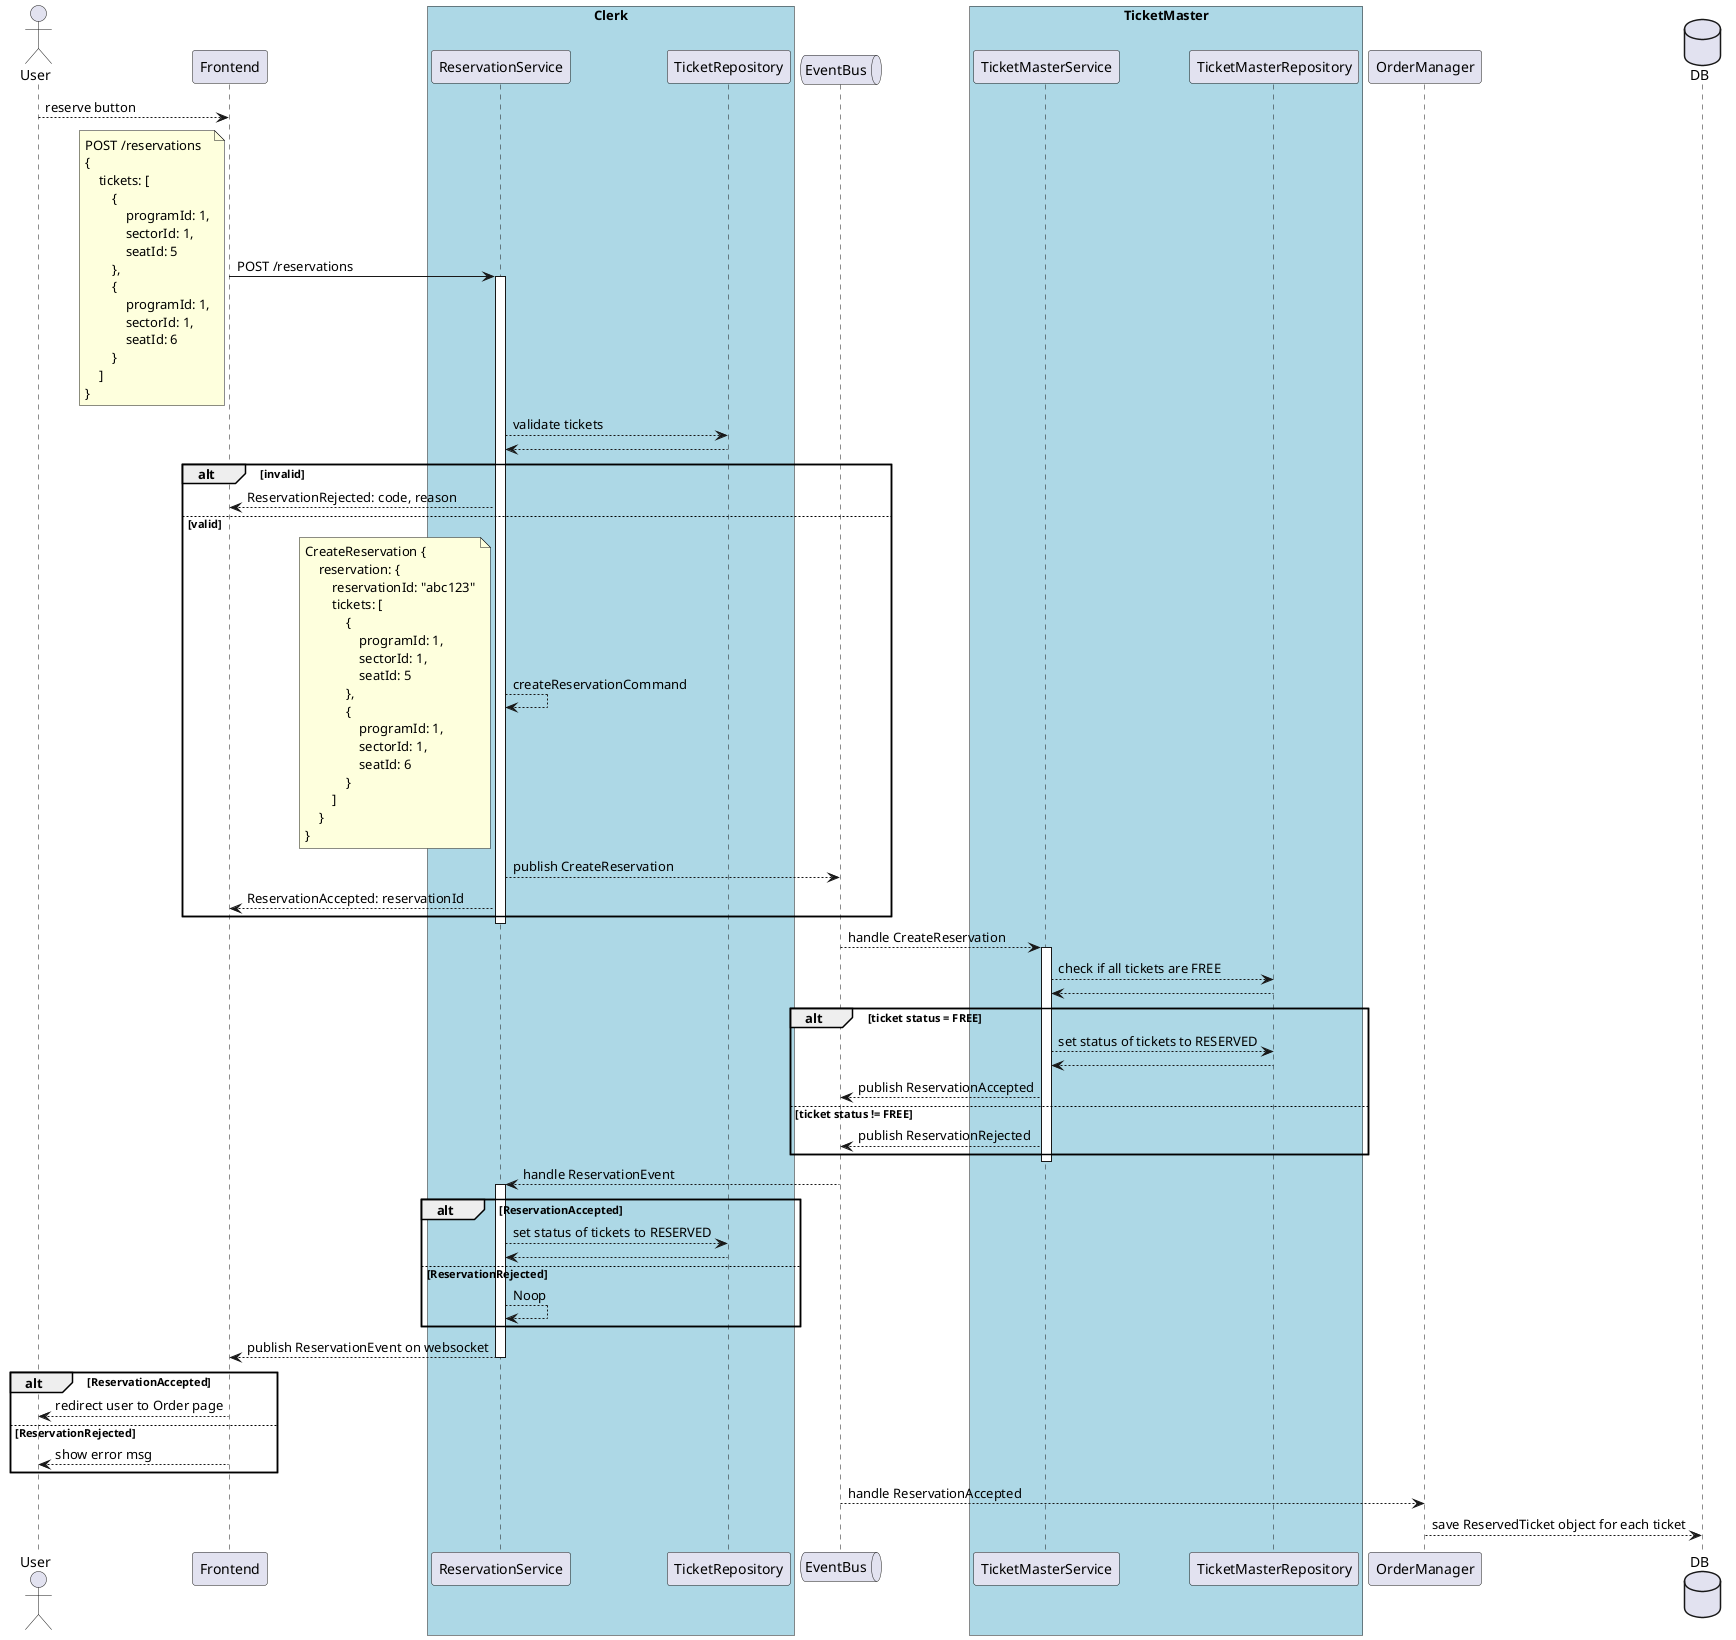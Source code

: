 @startuml
actor User
participant Frontend
box "Clerk" #LightBlue
participant ReservationService
participant TicketRepository
end box
queue EventBus
box "TicketMaster" #LightBlue
participant TicketMasterService
participant TicketMasterRepository
end box
participant OrderManager
database DB

User --> Frontend: reserve button
Frontend -> ReservationService: POST /reservations

note left
    POST /reservations
    {
        tickets: [
            {
                programId: 1,
                sectorId: 1,
                seatId: 5
            },
            {
                programId: 1,
                sectorId: 1,
                seatId: 6
            }
        ]
    }
end note

activate ReservationService
    ReservationService --> TicketRepository: validate tickets
    ReservationService <-- TicketRepository
    alt invalid
        ReservationService --> Frontend: ReservationRejected: code, reason
    else valid
        ReservationService --> ReservationService: createReservationCommand
        note left
            CreateReservation {
                reservation: {
                    reservationId: "abc123"
                    tickets: [
                        {
                            programId: 1,
                            sectorId: 1,
                            seatId: 5
                        },
                        {
                            programId: 1,
                            sectorId: 1,
                            seatId: 6
                        }
                    ]
                }
            }
        end note
        ReservationService --> EventBus: publish CreateReservation
        ReservationService --> Frontend: ReservationAccepted: reservationId
    end
deactivate ReservationService

    EventBus --> TicketMasterService: handle CreateReservation
activate TicketMasterService

    TicketMasterService --> TicketMasterRepository: check if all tickets are FREE
    TicketMasterService <-- TicketMasterRepository

    alt ticket status = FREE
        TicketMasterService --> TicketMasterRepository: set status of tickets to RESERVED
        TicketMasterService <-- TicketMasterRepository:
        EventBus <-- TicketMasterService: publish ReservationAccepted
    else ticket status != FREE
        EventBus <-- TicketMasterService: publish ReservationRejected
    end
deactivate TicketMasterService

ReservationService <-- EventBus: handle ReservationEvent
activate ReservationService
    alt ReservationAccepted
        ReservationService --> TicketRepository: set status of tickets to RESERVED
        ReservationService <-- TicketRepository
    else ReservationRejected
        ReservationService --> ReservationService: Noop
    end
    Frontend <-- ReservationService: publish ReservationEvent on websocket
deactivate ReservationService

    alt ReservationAccepted
        Frontend --> User: redirect user to Order page
    else ReservationRejected
        Frontend --> User: show error msg
    end
    EventBus --> OrderManager: handle ReservationAccepted
    OrderManager --> DB: save ReservedTicket object for each ticket

@enduml